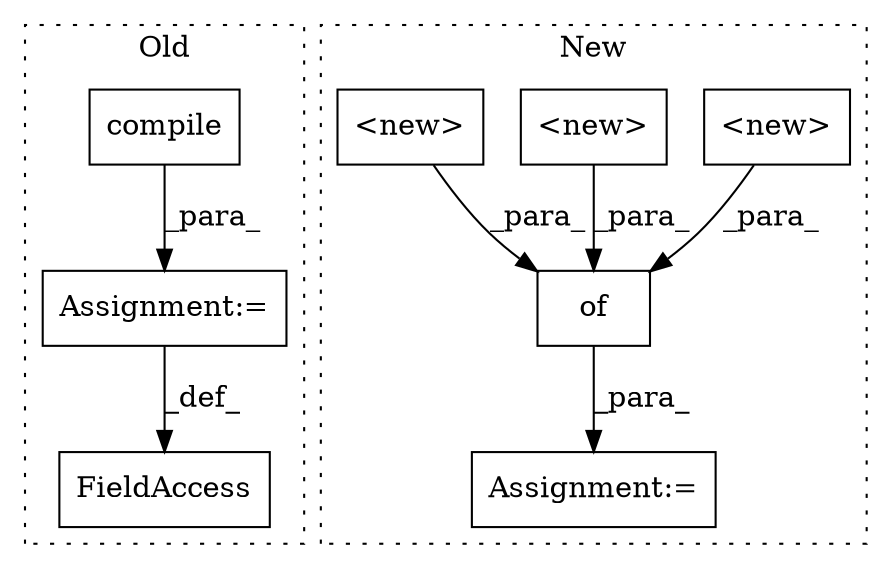 digraph G {
subgraph cluster0 {
1 [label="compile" a="32" s="10472,10503" l="8,1" shape="box"];
3 [label="FieldAccess" a="22" s="10449" l="19" shape="box"];
6 [label="Assignment:=" a="7" s="10468" l="1" shape="box"];
label = "Old";
style="dotted";
}
subgraph cluster1 {
2 [label="<new>" a="14" s="11292" l="18" shape="box"];
4 [label="of" a="32" s="11289,11422" l="3,1" shape="box"];
5 [label="<new>" a="14" s="11371" l="17" shape="box"];
7 [label="Assignment:=" a="7" s="11284" l="1" shape="box"];
8 [label="<new>" a="14" s="11346" l="17" shape="box"];
label = "New";
style="dotted";
}
1 -> 6 [label="_para_"];
2 -> 4 [label="_para_"];
4 -> 7 [label="_para_"];
5 -> 4 [label="_para_"];
6 -> 3 [label="_def_"];
8 -> 4 [label="_para_"];
}